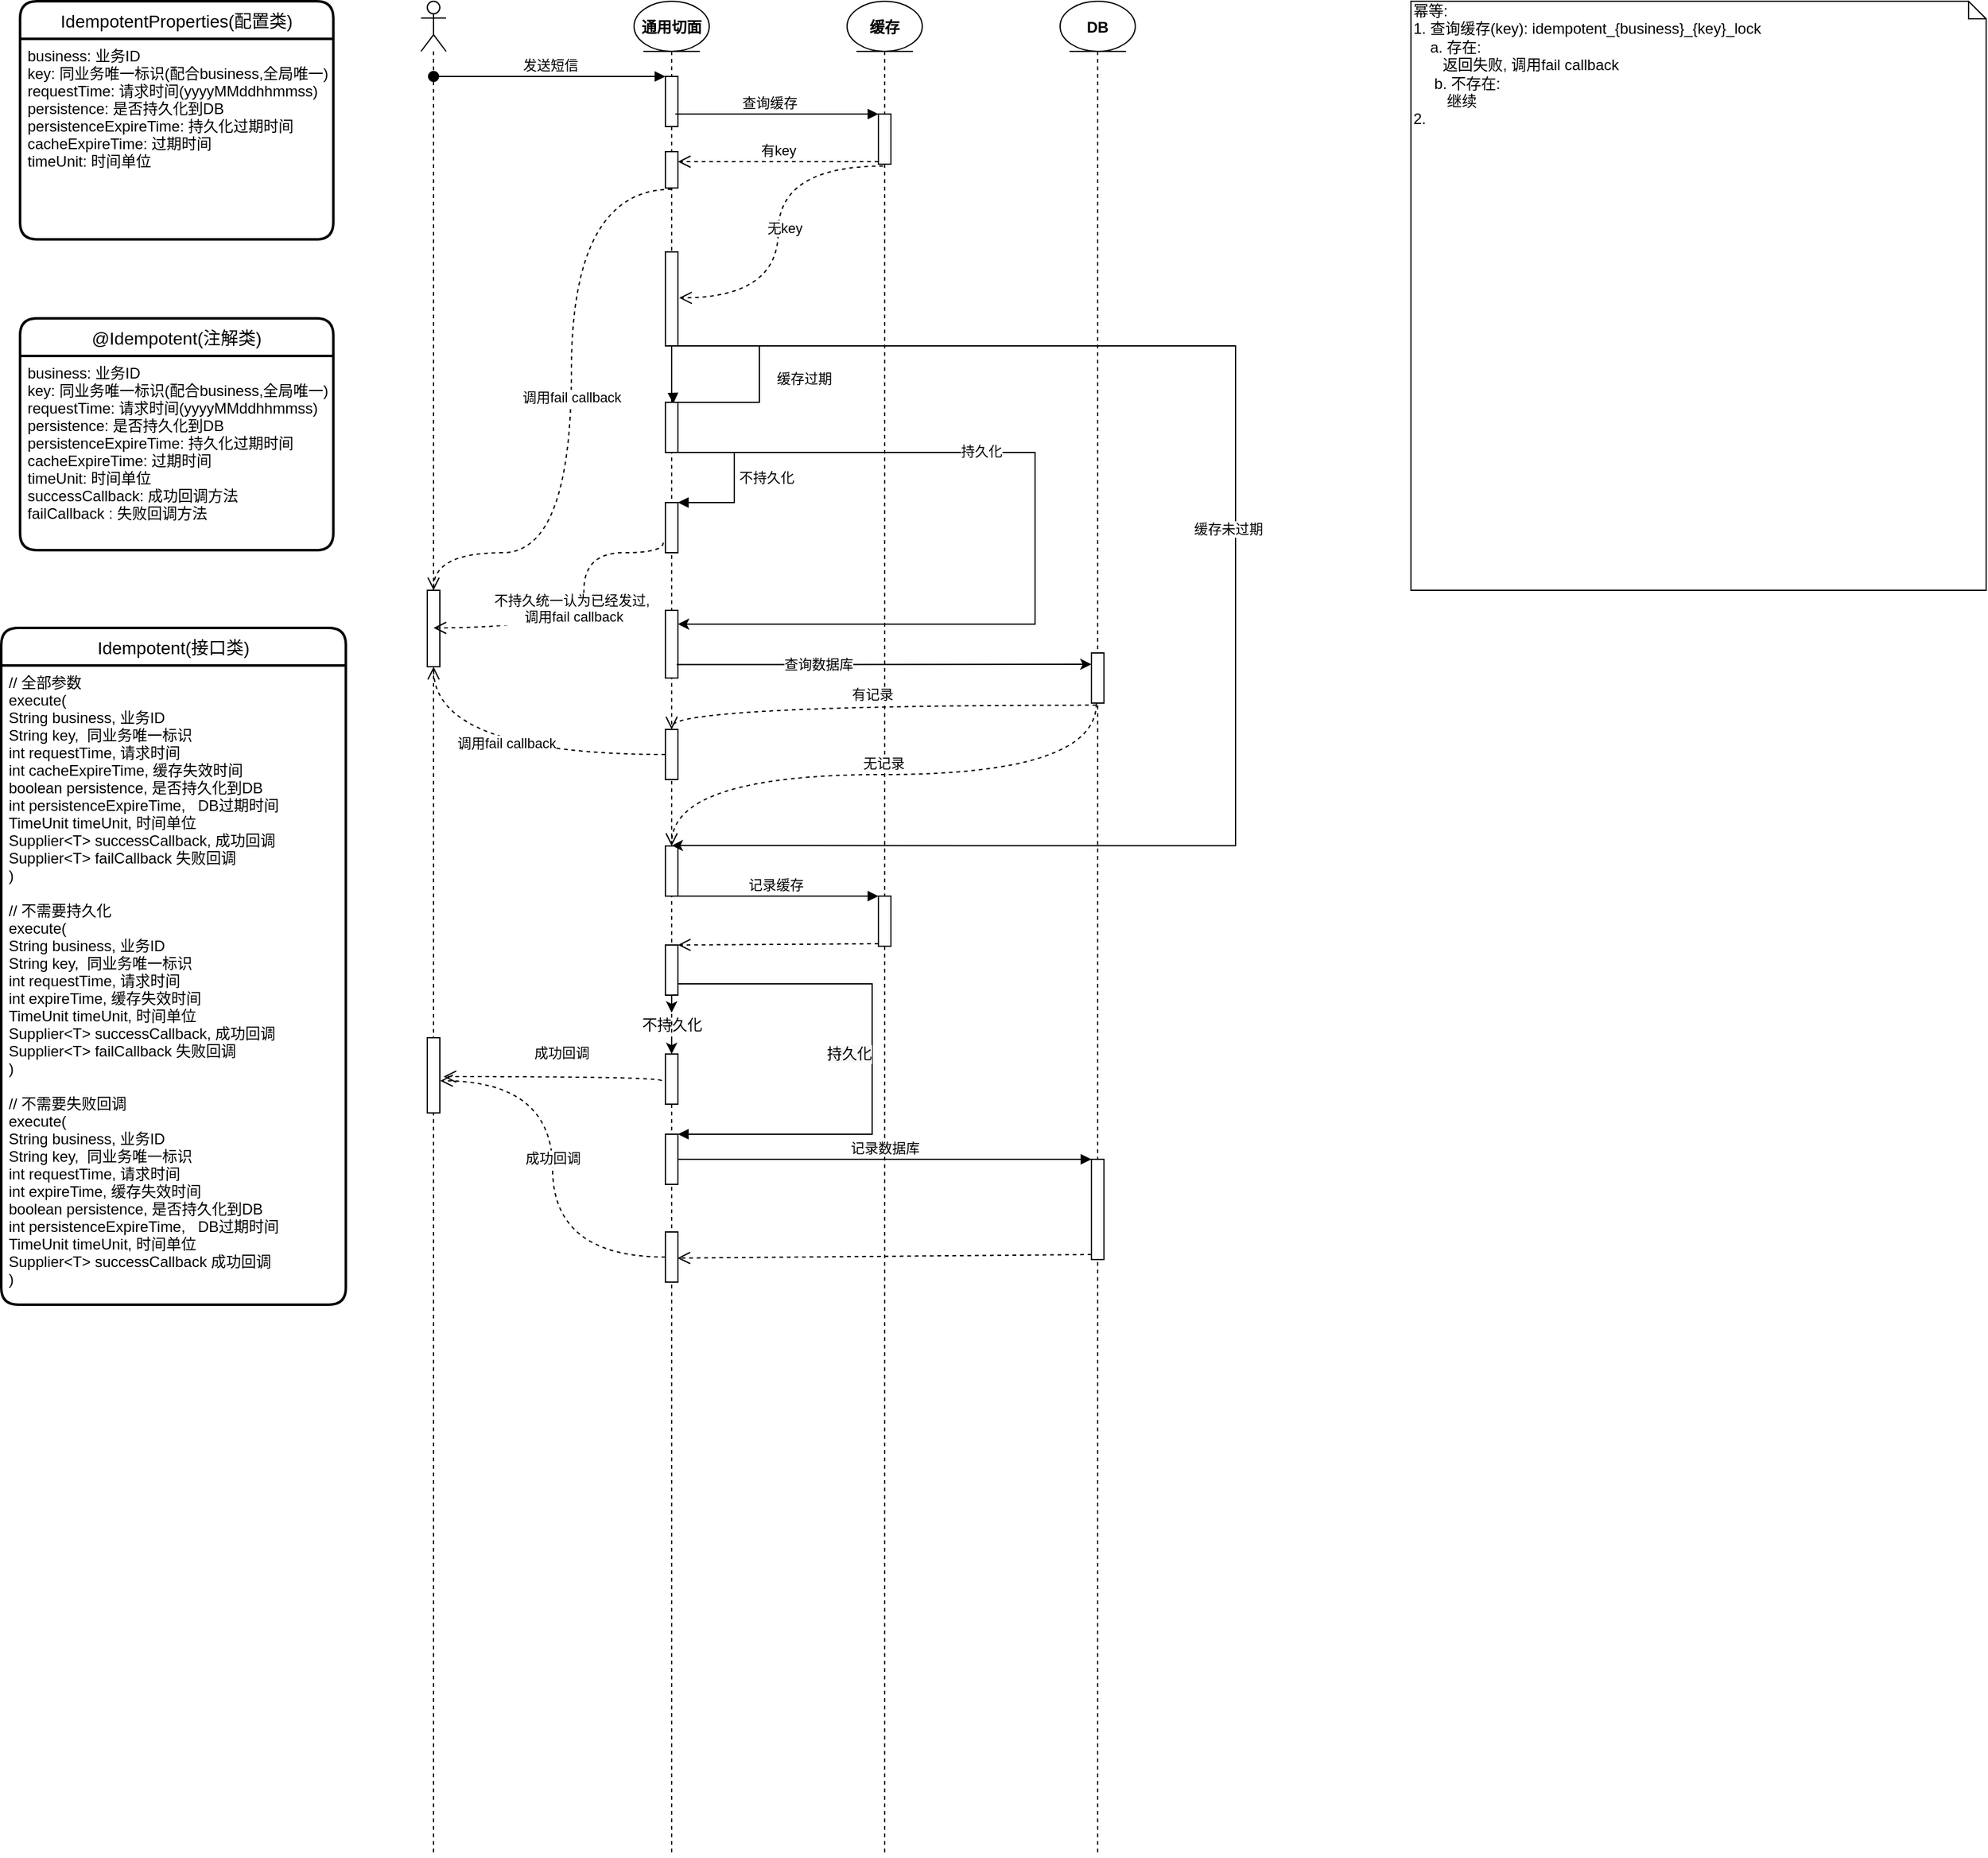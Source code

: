 <mxfile version="13.7.9" type="github">
  <diagram name="幂等" id="74e2e168-ea6b-b213-b513-2b3c1d86103e">
    <mxGraphModel dx="2062" dy="1123" grid="1" gridSize="10" guides="1" tooltips="1" connect="1" arrows="1" fold="1" page="1" pageScale="1" pageWidth="1100" pageHeight="850" background="#ffffff" math="0" shadow="0">
      <root>
        <mxCell id="0" />
        <mxCell id="1" parent="0" />
        <mxCell id="Dr7aWHiYQWJMJAfqMdh1-3" value="IdempotentProperties(配置类)" style="swimlane;childLayout=stackLayout;horizontal=1;startSize=30;horizontalStack=0;rounded=1;fontSize=14;fontStyle=0;strokeWidth=2;resizeParent=0;resizeLast=1;shadow=0;dashed=0;align=center;" parent="1" vertex="1">
          <mxGeometry x="40" y="80" width="250" height="190" as="geometry" />
        </mxCell>
        <mxCell id="Dr7aWHiYQWJMJAfqMdh1-4" value="business: 业务ID&#xa;key: 同业务唯一标识(配合business,全局唯一)&#xa;requestTime: 请求时间(yyyyMMddhhmmss)&#xa;persistence: 是否持久化到DB&#xa;persistenceExpireTime: 持久化过期时间&#xa;cacheExpireTime: 过期时间&#xa;timeUnit: 时间单位&#xa;&#xa;" style="align=left;strokeColor=none;fillColor=none;spacingLeft=4;fontSize=12;verticalAlign=top;resizable=0;rotatable=0;part=1;" parent="Dr7aWHiYQWJMJAfqMdh1-3" vertex="1">
          <mxGeometry y="30" width="250" height="160" as="geometry" />
        </mxCell>
        <mxCell id="Dr7aWHiYQWJMJAfqMdh1-1" value="@Idempotent(注解类)" style="swimlane;childLayout=stackLayout;horizontal=1;startSize=30;horizontalStack=0;rounded=1;fontSize=14;fontStyle=0;strokeWidth=2;resizeParent=0;resizeLast=1;shadow=0;dashed=0;align=center;" parent="1" vertex="1">
          <mxGeometry x="40" y="333" width="250" height="185" as="geometry" />
        </mxCell>
        <mxCell id="Dr7aWHiYQWJMJAfqMdh1-2" value="business: 业务ID&#xa;key: 同业务唯一标识(配合business,全局唯一)&#xa;requestTime: 请求时间(yyyyMMddhhmmss)&#xa;persistence: 是否持久化到DB&#xa;persistenceExpireTime: 持久化过期时间&#xa;cacheExpireTime: 过期时间&#xa;timeUnit: 时间单位&#xa;successCallback: 成功回调方法&#xa;failCallback : 失败回调方法&#xa;&#xa;&#xa;" style="align=left;strokeColor=none;fillColor=none;spacingLeft=4;fontSize=12;verticalAlign=top;resizable=0;rotatable=0;part=1;" parent="Dr7aWHiYQWJMJAfqMdh1-1" vertex="1">
          <mxGeometry y="30" width="250" height="155" as="geometry" />
        </mxCell>
        <mxCell id="N3oFsb0zca_vRXjRVCQ4-1" value="Idempotent(接口类)" style="swimlane;childLayout=stackLayout;horizontal=1;startSize=30;horizontalStack=0;rounded=1;fontSize=14;fontStyle=0;strokeWidth=2;resizeParent=0;resizeLast=1;shadow=0;dashed=0;align=center;" vertex="1" parent="1">
          <mxGeometry x="25" y="580" width="275" height="540" as="geometry" />
        </mxCell>
        <mxCell id="N3oFsb0zca_vRXjRVCQ4-2" value="// 全部参数&#xa;execute(&#xa;String business, 业务ID&#xa;String key,  同业务唯一标识&#xa;int requestTime, 请求时间&#xa;int cacheExpireTime, 缓存失效时间&#xa;boolean persistence, 是否持久化到DB&#xa;int persistenceExpireTime,   DB过期时间&#xa;TimeUnit timeUnit, 时间单位&#xa;Supplier&lt;T&gt; successCallback, 成功回调&#xa;Supplier&lt;T&gt; failCallback 失败回调&#xa;)&#xa;&#xa;// 不需要持久化&#xa;execute(&#xa;String business, 业务ID&#xa;String key,  同业务唯一标识&#xa;int requestTime, 请求时间&#xa;int expireTime, 缓存失效时间&#xa;TimeUnit timeUnit, 时间单位&#xa;Supplier&lt;T&gt; successCallback, 成功回调&#xa;Supplier&lt;T&gt; failCallback 失败回调&#xa;)&#xa;&#xa;// 不需要失败回调&#xa;execute(&#xa;String business, 业务ID&#xa;String key,  同业务唯一标识&#xa;int requestTime, 请求时间&#xa;int expireTime, 缓存失效时间&#xa;boolean persistence, 是否持久化到DB&#xa;int persistenceExpireTime,   DB过期时间&#xa;TimeUnit timeUnit, 时间单位&#xa;Supplier&lt;T&gt; successCallback 成功回调&#xa;)&#xa;" style="align=left;strokeColor=none;fillColor=none;spacingLeft=4;fontSize=12;verticalAlign=top;resizable=0;rotatable=0;part=1;" vertex="1" parent="N3oFsb0zca_vRXjRVCQ4-1">
          <mxGeometry y="30" width="275" height="510" as="geometry" />
        </mxCell>
        <mxCell id="N3oFsb0zca_vRXjRVCQ4-3" value="" style="shape=umlLifeline;participant=umlActor;perimeter=lifelinePerimeter;whiteSpace=wrap;html=1;container=1;collapsible=0;recursiveResize=0;verticalAlign=top;spacingTop=36;outlineConnect=0;" vertex="1" parent="1">
          <mxGeometry x="360" y="80" width="20" height="1480" as="geometry" />
        </mxCell>
        <mxCell id="N3oFsb0zca_vRXjRVCQ4-29" value="" style="html=1;points=[];perimeter=orthogonalPerimeter;" vertex="1" parent="N3oFsb0zca_vRXjRVCQ4-3">
          <mxGeometry x="5" y="470" width="10" height="61" as="geometry" />
        </mxCell>
        <mxCell id="N3oFsb0zca_vRXjRVCQ4-69" value="" style="html=1;points=[];perimeter=orthogonalPerimeter;" vertex="1" parent="N3oFsb0zca_vRXjRVCQ4-3">
          <mxGeometry x="5" y="827" width="10" height="60" as="geometry" />
        </mxCell>
        <mxCell id="N3oFsb0zca_vRXjRVCQ4-7" value="" style="shape=umlLifeline;participant=umlEntity;perimeter=lifelinePerimeter;whiteSpace=wrap;html=1;container=1;collapsible=0;recursiveResize=0;verticalAlign=top;spacingTop=36;outlineConnect=0;" vertex="1" parent="1">
          <mxGeometry x="530" y="80" width="60" height="1480" as="geometry" />
        </mxCell>
        <mxCell id="N3oFsb0zca_vRXjRVCQ4-12" value="" style="html=1;points=[];perimeter=orthogonalPerimeter;" vertex="1" parent="N3oFsb0zca_vRXjRVCQ4-7">
          <mxGeometry x="25" y="60" width="10" height="40" as="geometry" />
        </mxCell>
        <mxCell id="N3oFsb0zca_vRXjRVCQ4-15" value="通用切面" style="text;align=center;fontStyle=1;verticalAlign=middle;spacingLeft=3;spacingRight=3;strokeColor=none;rotatable=0;points=[[0,0.5],[1,0.5]];portConstraint=eastwest;" vertex="1" parent="N3oFsb0zca_vRXjRVCQ4-7">
          <mxGeometry x="-10" y="7" width="80" height="26" as="geometry" />
        </mxCell>
        <mxCell id="N3oFsb0zca_vRXjRVCQ4-28" value="" style="html=1;points=[];perimeter=orthogonalPerimeter;" vertex="1" parent="N3oFsb0zca_vRXjRVCQ4-7">
          <mxGeometry x="25" y="120" width="10" height="29" as="geometry" />
        </mxCell>
        <mxCell id="N3oFsb0zca_vRXjRVCQ4-33" value="" style="html=1;points=[];perimeter=orthogonalPerimeter;" vertex="1" parent="N3oFsb0zca_vRXjRVCQ4-7">
          <mxGeometry x="25" y="200" width="10" height="75" as="geometry" />
        </mxCell>
        <mxCell id="N3oFsb0zca_vRXjRVCQ4-35" value="" style="html=1;points=[];perimeter=orthogonalPerimeter;" vertex="1" parent="N3oFsb0zca_vRXjRVCQ4-7">
          <mxGeometry x="25" y="486" width="10" height="54" as="geometry" />
        </mxCell>
        <mxCell id="N3oFsb0zca_vRXjRVCQ4-41" value="" style="html=1;points=[];perimeter=orthogonalPerimeter;" vertex="1" parent="N3oFsb0zca_vRXjRVCQ4-7">
          <mxGeometry x="25" y="581" width="10" height="40" as="geometry" />
        </mxCell>
        <mxCell id="N3oFsb0zca_vRXjRVCQ4-48" value="" style="html=1;points=[];perimeter=orthogonalPerimeter;" vertex="1" parent="N3oFsb0zca_vRXjRVCQ4-7">
          <mxGeometry x="25" y="674" width="10" height="40" as="geometry" />
        </mxCell>
        <mxCell id="N3oFsb0zca_vRXjRVCQ4-49" value="" style="edgeStyle=orthogonalEdgeStyle;rounded=0;orthogonalLoop=1;jettySize=auto;html=1;entryX=0.507;entryY=-0.008;entryDx=0;entryDy=0;entryPerimeter=0;" edge="1" parent="N3oFsb0zca_vRXjRVCQ4-7" target="N3oFsb0zca_vRXjRVCQ4-48">
          <mxGeometry relative="1" as="geometry">
            <mxPoint x="30" y="275" as="sourcePoint" />
            <Array as="points">
              <mxPoint x="480" y="275" />
              <mxPoint x="480" y="674" />
            </Array>
          </mxGeometry>
        </mxCell>
        <mxCell id="N3oFsb0zca_vRXjRVCQ4-50" value="缓存未过期" style="edgeLabel;html=1;align=center;verticalAlign=middle;resizable=0;points=[];" vertex="1" connectable="0" parent="N3oFsb0zca_vRXjRVCQ4-49">
          <mxGeometry x="-0.083" y="-6" relative="1" as="geometry">
            <mxPoint as="offset" />
          </mxGeometry>
        </mxCell>
        <mxCell id="N3oFsb0zca_vRXjRVCQ4-126" value="" style="rounded=0;orthogonalLoop=1;jettySize=auto;html=1;" edge="1" parent="N3oFsb0zca_vRXjRVCQ4-7" source="N3oFsb0zca_vRXjRVCQ4-127" target="N3oFsb0zca_vRXjRVCQ4-125">
          <mxGeometry relative="1" as="geometry" />
        </mxCell>
        <mxCell id="N3oFsb0zca_vRXjRVCQ4-61" value="" style="html=1;points=[];perimeter=orthogonalPerimeter;" vertex="1" parent="N3oFsb0zca_vRXjRVCQ4-7">
          <mxGeometry x="25" y="753" width="10" height="40" as="geometry" />
        </mxCell>
        <mxCell id="N3oFsb0zca_vRXjRVCQ4-65" value="" style="html=1;points=[];perimeter=orthogonalPerimeter;" vertex="1" parent="N3oFsb0zca_vRXjRVCQ4-7">
          <mxGeometry x="25" y="904" width="10" height="40" as="geometry" />
        </mxCell>
        <mxCell id="N3oFsb0zca_vRXjRVCQ4-66" value="&lt;span style=&quot;font-size: 12px ; text-align: center ; background-color: rgb(248 , 249 , 250)&quot;&gt;持久化&lt;/span&gt;" style="edgeStyle=orthogonalEdgeStyle;html=1;align=left;spacingLeft=2;endArrow=block;rounded=0;entryX=1;entryY=0;exitX=0.599;exitY=0.997;exitDx=0;exitDy=0;exitPerimeter=0;" edge="1" target="N3oFsb0zca_vRXjRVCQ4-65" parent="N3oFsb0zca_vRXjRVCQ4-7" source="N3oFsb0zca_vRXjRVCQ4-61">
          <mxGeometry x="0.011" y="-40" relative="1" as="geometry">
            <mxPoint x="30" y="824" as="sourcePoint" />
            <Array as="points">
              <mxPoint x="35" y="793" />
              <mxPoint x="35" y="784" />
              <mxPoint x="190" y="784" />
              <mxPoint x="190" y="904" />
            </Array>
            <mxPoint as="offset" />
          </mxGeometry>
        </mxCell>
        <mxCell id="N3oFsb0zca_vRXjRVCQ4-68" value="" style="html=1;points=[];perimeter=orthogonalPerimeter;" vertex="1" parent="N3oFsb0zca_vRXjRVCQ4-7">
          <mxGeometry x="25" y="982" width="10" height="40" as="geometry" />
        </mxCell>
        <mxCell id="N3oFsb0zca_vRXjRVCQ4-37" value="缓存过期" style="edgeStyle=orthogonalEdgeStyle;html=1;align=left;spacingLeft=2;endArrow=block;rounded=0;entryX=0.633;entryY=0.025;entryDx=0;entryDy=0;entryPerimeter=0;" edge="1" parent="N3oFsb0zca_vRXjRVCQ4-7" source="N3oFsb0zca_vRXjRVCQ4-97" target="N3oFsb0zca_vRXjRVCQ4-97">
          <mxGeometry x="0.224" y="10" relative="1" as="geometry">
            <mxPoint x="36.13" y="275.01" as="sourcePoint" />
            <Array as="points">
              <mxPoint x="30" y="275" />
              <mxPoint x="100" y="275" />
              <mxPoint x="100" y="320" />
              <mxPoint x="31" y="320" />
            </Array>
            <mxPoint x="100" y="300" as="targetPoint" />
            <mxPoint as="offset" />
          </mxGeometry>
        </mxCell>
        <mxCell id="N3oFsb0zca_vRXjRVCQ4-97" value="" style="html=1;points=[];perimeter=orthogonalPerimeter;" vertex="1" parent="N3oFsb0zca_vRXjRVCQ4-7">
          <mxGeometry x="25" y="320" width="10" height="40" as="geometry" />
        </mxCell>
        <mxCell id="N3oFsb0zca_vRXjRVCQ4-103" value="" style="html=1;points=[];perimeter=orthogonalPerimeter;" vertex="1" parent="N3oFsb0zca_vRXjRVCQ4-7">
          <mxGeometry x="25" y="400" width="10" height="40" as="geometry" />
        </mxCell>
        <mxCell id="N3oFsb0zca_vRXjRVCQ4-104" value="不持久化" style="edgeStyle=orthogonalEdgeStyle;html=1;align=left;spacingLeft=2;endArrow=block;rounded=0;entryX=1;entryY=0;" edge="1" target="N3oFsb0zca_vRXjRVCQ4-103" parent="N3oFsb0zca_vRXjRVCQ4-7" source="N3oFsb0zca_vRXjRVCQ4-97">
          <mxGeometry relative="1" as="geometry">
            <mxPoint x="55" y="360" as="sourcePoint" />
            <Array as="points">
              <mxPoint x="80" y="360" />
              <mxPoint x="80" y="400" />
            </Array>
          </mxGeometry>
        </mxCell>
        <mxCell id="N3oFsb0zca_vRXjRVCQ4-125" value="" style="html=1;points=[];perimeter=orthogonalPerimeter;" vertex="1" parent="N3oFsb0zca_vRXjRVCQ4-7">
          <mxGeometry x="25" y="840" width="10" height="40" as="geometry" />
        </mxCell>
        <mxCell id="N3oFsb0zca_vRXjRVCQ4-127" value="不持久化" style="text;html=1;align=center;verticalAlign=middle;resizable=0;points=[];autosize=1;" vertex="1" parent="N3oFsb0zca_vRXjRVCQ4-7">
          <mxGeometry y="807" width="60" height="20" as="geometry" />
        </mxCell>
        <mxCell id="N3oFsb0zca_vRXjRVCQ4-128" value="" style="rounded=0;orthogonalLoop=1;jettySize=auto;html=1;" edge="1" parent="N3oFsb0zca_vRXjRVCQ4-7" source="N3oFsb0zca_vRXjRVCQ4-61" target="N3oFsb0zca_vRXjRVCQ4-127">
          <mxGeometry relative="1" as="geometry">
            <mxPoint x="560" y="873" as="sourcePoint" />
            <mxPoint x="560" y="920" as="targetPoint" />
          </mxGeometry>
        </mxCell>
        <mxCell id="N3oFsb0zca_vRXjRVCQ4-131" value="" style="edgeStyle=orthogonalEdgeStyle;rounded=0;orthogonalLoop=1;jettySize=auto;html=1;" edge="1" parent="N3oFsb0zca_vRXjRVCQ4-7" source="N3oFsb0zca_vRXjRVCQ4-97">
          <mxGeometry relative="1" as="geometry">
            <mxPoint x="45" y="516" as="sourcePoint" />
            <mxPoint x="35" y="497" as="targetPoint" />
            <Array as="points">
              <mxPoint x="320" y="360" />
              <mxPoint x="320" y="497" />
            </Array>
          </mxGeometry>
        </mxCell>
        <mxCell id="N3oFsb0zca_vRXjRVCQ4-132" value="持久化" style="edgeLabel;html=1;align=center;verticalAlign=middle;resizable=0;points=[];" vertex="1" connectable="0" parent="N3oFsb0zca_vRXjRVCQ4-131">
          <mxGeometry x="-0.317" y="1" relative="1" as="geometry">
            <mxPoint as="offset" />
          </mxGeometry>
        </mxCell>
        <mxCell id="N3oFsb0zca_vRXjRVCQ4-13" value="发送短信" style="html=1;verticalAlign=bottom;startArrow=oval;endArrow=block;startSize=8;" edge="1" target="N3oFsb0zca_vRXjRVCQ4-12" parent="1" source="N3oFsb0zca_vRXjRVCQ4-3">
          <mxGeometry relative="1" as="geometry">
            <mxPoint x="490" y="180" as="sourcePoint" />
            <Array as="points">
              <mxPoint x="390" y="140" />
            </Array>
          </mxGeometry>
        </mxCell>
        <mxCell id="N3oFsb0zca_vRXjRVCQ4-19" value="" style="shape=umlLifeline;participant=umlEntity;perimeter=lifelinePerimeter;whiteSpace=wrap;html=1;container=1;collapsible=0;recursiveResize=0;verticalAlign=top;spacingTop=36;outlineConnect=0;" vertex="1" parent="1">
          <mxGeometry x="700" y="80" width="60" height="1480" as="geometry" />
        </mxCell>
        <mxCell id="N3oFsb0zca_vRXjRVCQ4-21" value="缓存" style="text;align=center;fontStyle=1;verticalAlign=middle;spacingLeft=3;spacingRight=3;strokeColor=none;rotatable=0;points=[[0,0.5],[1,0.5]];portConstraint=eastwest;" vertex="1" parent="N3oFsb0zca_vRXjRVCQ4-19">
          <mxGeometry x="-10" y="7" width="80" height="26" as="geometry" />
        </mxCell>
        <mxCell id="N3oFsb0zca_vRXjRVCQ4-25" value="" style="html=1;points=[];perimeter=orthogonalPerimeter;" vertex="1" parent="N3oFsb0zca_vRXjRVCQ4-19">
          <mxGeometry x="25" y="90" width="10" height="40" as="geometry" />
        </mxCell>
        <mxCell id="N3oFsb0zca_vRXjRVCQ4-58" value="" style="html=1;points=[];perimeter=orthogonalPerimeter;" vertex="1" parent="N3oFsb0zca_vRXjRVCQ4-19">
          <mxGeometry x="25" y="714" width="10" height="40" as="geometry" />
        </mxCell>
        <mxCell id="N3oFsb0zca_vRXjRVCQ4-22" value="" style="shape=umlLifeline;participant=umlEntity;perimeter=lifelinePerimeter;whiteSpace=wrap;html=1;container=1;collapsible=0;recursiveResize=0;verticalAlign=top;spacingTop=36;outlineConnect=0;" vertex="1" parent="1">
          <mxGeometry x="870" y="80" width="60" height="1480" as="geometry" />
        </mxCell>
        <mxCell id="N3oFsb0zca_vRXjRVCQ4-24" value="DB" style="text;align=center;fontStyle=1;verticalAlign=middle;spacingLeft=3;spacingRight=3;strokeColor=none;rotatable=0;points=[[0,0.5],[1,0.5]];portConstraint=eastwest;" vertex="1" parent="N3oFsb0zca_vRXjRVCQ4-22">
          <mxGeometry x="-10" y="7" width="80" height="26" as="geometry" />
        </mxCell>
        <mxCell id="N3oFsb0zca_vRXjRVCQ4-38" value="" style="html=1;points=[];perimeter=orthogonalPerimeter;" vertex="1" parent="N3oFsb0zca_vRXjRVCQ4-22">
          <mxGeometry x="25" y="520" width="10" height="40" as="geometry" />
        </mxCell>
        <mxCell id="N3oFsb0zca_vRXjRVCQ4-62" value="" style="html=1;points=[];perimeter=orthogonalPerimeter;" vertex="1" parent="N3oFsb0zca_vRXjRVCQ4-22">
          <mxGeometry x="25" y="924" width="10" height="80" as="geometry" />
        </mxCell>
        <mxCell id="N3oFsb0zca_vRXjRVCQ4-26" value="查询缓存" style="html=1;verticalAlign=bottom;endArrow=block;entryX=0;entryY=0;" edge="1" target="N3oFsb0zca_vRXjRVCQ4-25" parent="1">
          <mxGeometry relative="1" as="geometry">
            <mxPoint x="570" y="170" as="sourcePoint" />
            <Array as="points">
              <mxPoint x="560" y="170" />
            </Array>
          </mxGeometry>
        </mxCell>
        <mxCell id="N3oFsb0zca_vRXjRVCQ4-27" value="有key" style="html=1;verticalAlign=bottom;endArrow=open;dashed=1;endSize=8;exitX=0;exitY=0.95;" edge="1" source="N3oFsb0zca_vRXjRVCQ4-25" parent="1" target="N3oFsb0zca_vRXjRVCQ4-28">
          <mxGeometry relative="1" as="geometry">
            <mxPoint x="565" y="220" as="targetPoint" />
            <Array as="points" />
          </mxGeometry>
        </mxCell>
        <mxCell id="N3oFsb0zca_vRXjRVCQ4-30" value="调用fail callback" style="html=1;verticalAlign=bottom;endArrow=open;dashed=1;endSize=8;edgeStyle=orthogonalEdgeStyle;curved=1;" edge="1" parent="1" target="N3oFsb0zca_vRXjRVCQ4-29">
          <mxGeometry relative="1" as="geometry">
            <mxPoint x="560" y="230" as="sourcePoint" />
            <mxPoint x="480" y="230" as="targetPoint" />
            <Array as="points">
              <mxPoint x="480" y="230" />
              <mxPoint x="480" y="520" />
              <mxPoint x="370" y="520" />
            </Array>
          </mxGeometry>
        </mxCell>
        <mxCell id="N3oFsb0zca_vRXjRVCQ4-31" value="无key" style="html=1;verticalAlign=bottom;endArrow=open;dashed=1;endSize=8;edgeStyle=orthogonalEdgeStyle;curved=1;exitX=0.38;exitY=1.038;exitDx=0;exitDy=0;exitPerimeter=0;entryX=1.1;entryY=0.489;entryDx=0;entryDy=0;entryPerimeter=0;" edge="1" parent="1" source="N3oFsb0zca_vRXjRVCQ4-25" target="N3oFsb0zca_vRXjRVCQ4-33">
          <mxGeometry x="0.062" y="5" relative="1" as="geometry">
            <mxPoint x="690" y="250" as="sourcePoint" />
            <mxPoint x="570" y="260" as="targetPoint" />
            <mxPoint as="offset" />
          </mxGeometry>
        </mxCell>
        <mxCell id="N3oFsb0zca_vRXjRVCQ4-39" value="" style="edgeStyle=orthogonalEdgeStyle;curved=1;rounded=0;orthogonalLoop=1;jettySize=auto;html=1;exitX=0.9;exitY=0.802;exitDx=0;exitDy=0;exitPerimeter=0;" edge="1" parent="1" source="N3oFsb0zca_vRXjRVCQ4-35">
          <mxGeometry relative="1" as="geometry">
            <mxPoint x="570" y="624" as="sourcePoint" />
            <mxPoint x="895" y="609" as="targetPoint" />
          </mxGeometry>
        </mxCell>
        <mxCell id="N3oFsb0zca_vRXjRVCQ4-40" value="查询数据库" style="edgeLabel;html=1;align=center;verticalAlign=middle;resizable=0;points=[];" vertex="1" connectable="0" parent="N3oFsb0zca_vRXjRVCQ4-39">
          <mxGeometry x="-0.317" y="1" relative="1" as="geometry">
            <mxPoint as="offset" />
          </mxGeometry>
        </mxCell>
        <mxCell id="N3oFsb0zca_vRXjRVCQ4-43" value="有记录" style="html=1;verticalAlign=bottom;endArrow=open;dashed=1;endSize=8;exitX=0.392;exitY=1.042;exitDx=0;exitDy=0;exitPerimeter=0;edgeStyle=orthogonalEdgeStyle;curved=1;" edge="1" parent="1" source="N3oFsb0zca_vRXjRVCQ4-38">
          <mxGeometry relative="1" as="geometry">
            <mxPoint x="560.0" y="661.0" as="targetPoint" />
            <mxPoint x="720" y="661.0" as="sourcePoint" />
            <Array as="points">
              <mxPoint x="899" y="641" />
              <mxPoint x="560" y="641" />
            </Array>
          </mxGeometry>
        </mxCell>
        <mxCell id="N3oFsb0zca_vRXjRVCQ4-44" value="调用fail callback" style="html=1;verticalAlign=bottom;endArrow=open;dashed=1;endSize=8;edgeStyle=orthogonalEdgeStyle;curved=1;" edge="1" parent="1" source="N3oFsb0zca_vRXjRVCQ4-41" target="N3oFsb0zca_vRXjRVCQ4-29">
          <mxGeometry relative="1" as="geometry">
            <mxPoint x="560" y="520" as="sourcePoint" />
            <mxPoint x="450" y="510" as="targetPoint" />
            <Array as="points" />
          </mxGeometry>
        </mxCell>
        <mxCell id="N3oFsb0zca_vRXjRVCQ4-46" value="无记录" style="html=1;verticalAlign=bottom;endArrow=open;dashed=1;endSize=8;edgeStyle=orthogonalEdgeStyle;curved=1;exitX=0.392;exitY=1.008;exitDx=0;exitDy=0;exitPerimeter=0;" edge="1" parent="1" source="N3oFsb0zca_vRXjRVCQ4-38" target="N3oFsb0zca_vRXjRVCQ4-48">
          <mxGeometry relative="1" as="geometry">
            <mxPoint x="570.0" y="671" as="targetPoint" />
            <mxPoint x="908.92" y="617.68" as="sourcePoint" />
            <Array as="points" />
          </mxGeometry>
        </mxCell>
        <mxCell id="N3oFsb0zca_vRXjRVCQ4-59" value="记录缓存" style="html=1;verticalAlign=bottom;endArrow=block;entryX=0;entryY=0;" edge="1" target="N3oFsb0zca_vRXjRVCQ4-58" parent="1">
          <mxGeometry relative="1" as="geometry">
            <mxPoint x="559.5" y="794" as="sourcePoint" />
          </mxGeometry>
        </mxCell>
        <mxCell id="N3oFsb0zca_vRXjRVCQ4-60" value="" style="html=1;verticalAlign=bottom;endArrow=open;dashed=1;endSize=8;exitX=0;exitY=0.95;" edge="1" source="N3oFsb0zca_vRXjRVCQ4-58" parent="1" target="N3oFsb0zca_vRXjRVCQ4-61">
          <mxGeometry relative="1" as="geometry">
            <mxPoint x="655" y="910" as="targetPoint" />
          </mxGeometry>
        </mxCell>
        <mxCell id="N3oFsb0zca_vRXjRVCQ4-63" value="记录数据库" style="html=1;verticalAlign=bottom;endArrow=block;entryX=0;entryY=0;" edge="1" target="N3oFsb0zca_vRXjRVCQ4-62" parent="1" source="N3oFsb0zca_vRXjRVCQ4-65">
          <mxGeometry relative="1" as="geometry">
            <mxPoint x="825" y="984" as="sourcePoint" />
          </mxGeometry>
        </mxCell>
        <mxCell id="N3oFsb0zca_vRXjRVCQ4-64" value="" style="html=1;verticalAlign=bottom;endArrow=open;dashed=1;endSize=8;exitX=0;exitY=0.95;entryX=0.967;entryY=0.521;entryDx=0;entryDy=0;entryPerimeter=0;" edge="1" source="N3oFsb0zca_vRXjRVCQ4-62" parent="1" target="N3oFsb0zca_vRXjRVCQ4-68">
          <mxGeometry relative="1" as="geometry">
            <mxPoint x="600" y="1084" as="targetPoint" />
          </mxGeometry>
        </mxCell>
        <mxCell id="N3oFsb0zca_vRXjRVCQ4-72" value="幂等:&lt;br&gt;1. 查询缓存(key): idempotent_{business}_{key}_lock&lt;br&gt;&amp;nbsp; &amp;nbsp; a. 存在:&amp;nbsp;&lt;br&gt;&amp;nbsp; &amp;nbsp; &amp;nbsp; &amp;nbsp;返回失败, 调用fail callback&lt;br&gt;&amp;nbsp; &amp;nbsp; &amp;nbsp;b. 不存在:&lt;br&gt;&amp;nbsp; &amp;nbsp; &amp;nbsp; &amp;nbsp; 继续&lt;br&gt;2.&amp;nbsp;&lt;br&gt;&lt;br&gt;&lt;br&gt;" style="shape=note;whiteSpace=wrap;html=1;size=14;verticalAlign=top;align=left;spacingTop=-6;" vertex="1" parent="1">
          <mxGeometry x="1150" y="80" width="459" height="470" as="geometry" />
        </mxCell>
        <mxCell id="N3oFsb0zca_vRXjRVCQ4-74" value="成功回调" style="html=1;verticalAlign=bottom;endArrow=open;dashed=1;endSize=8;edgeStyle=orthogonalEdgeStyle;curved=1;entryX=1.3;entryY=0.517;entryDx=0;entryDy=0;entryPerimeter=0;exitX=-0.3;exitY=0.533;exitDx=0;exitDy=0;exitPerimeter=0;" edge="1" parent="1" source="N3oFsb0zca_vRXjRVCQ4-125" target="N3oFsb0zca_vRXjRVCQ4-69">
          <mxGeometry x="-0.056" y="-10" relative="1" as="geometry">
            <mxPoint x="560" y="680" as="sourcePoint" />
            <mxPoint x="375" y="941" as="targetPoint" />
            <Array as="points">
              <mxPoint x="552" y="938" />
            </Array>
            <mxPoint as="offset" />
          </mxGeometry>
        </mxCell>
        <mxCell id="N3oFsb0zca_vRXjRVCQ4-75" value="成功回调" style="html=1;verticalAlign=bottom;endArrow=open;dashed=1;endSize=8;edgeStyle=orthogonalEdgeStyle;curved=1;entryX=1.033;entryY=0.572;entryDx=0;entryDy=0;entryPerimeter=0;" edge="1" parent="1" source="N3oFsb0zca_vRXjRVCQ4-68" target="N3oFsb0zca_vRXjRVCQ4-69">
          <mxGeometry relative="1" as="geometry">
            <mxPoint x="490" y="1030" as="sourcePoint" />
            <mxPoint x="370" y="875" as="targetPoint" />
            <Array as="points" />
          </mxGeometry>
        </mxCell>
        <mxCell id="N3oFsb0zca_vRXjRVCQ4-105" value="不持久统一认为已经发过,&lt;br&gt;&amp;nbsp;调用fail callback" style="html=1;verticalAlign=bottom;endArrow=open;dashed=1;endSize=8;edgeStyle=orthogonalEdgeStyle;curved=1;exitX=-0.167;exitY=0.8;exitDx=0;exitDy=0;exitPerimeter=0;" edge="1" parent="1" source="N3oFsb0zca_vRXjRVCQ4-103">
          <mxGeometry x="0.125" relative="1" as="geometry">
            <mxPoint x="570" y="240" as="sourcePoint" />
            <mxPoint x="370" y="580" as="targetPoint" />
            <Array as="points">
              <mxPoint x="553" y="520" />
              <mxPoint x="490" y="520" />
              <mxPoint x="490" y="580" />
            </Array>
            <mxPoint as="offset" />
          </mxGeometry>
        </mxCell>
      </root>
    </mxGraphModel>
  </diagram>
</mxfile>

